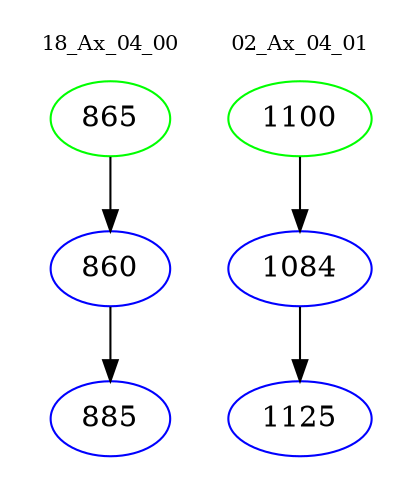 digraph{
subgraph cluster_0 {
color = white
label = "18_Ax_04_00";
fontsize=10;
T0_865 [label="865", color="green"]
T0_865 -> T0_860 [color="black"]
T0_860 [label="860", color="blue"]
T0_860 -> T0_885 [color="black"]
T0_885 [label="885", color="blue"]
}
subgraph cluster_1 {
color = white
label = "02_Ax_04_01";
fontsize=10;
T1_1100 [label="1100", color="green"]
T1_1100 -> T1_1084 [color="black"]
T1_1084 [label="1084", color="blue"]
T1_1084 -> T1_1125 [color="black"]
T1_1125 [label="1125", color="blue"]
}
}
